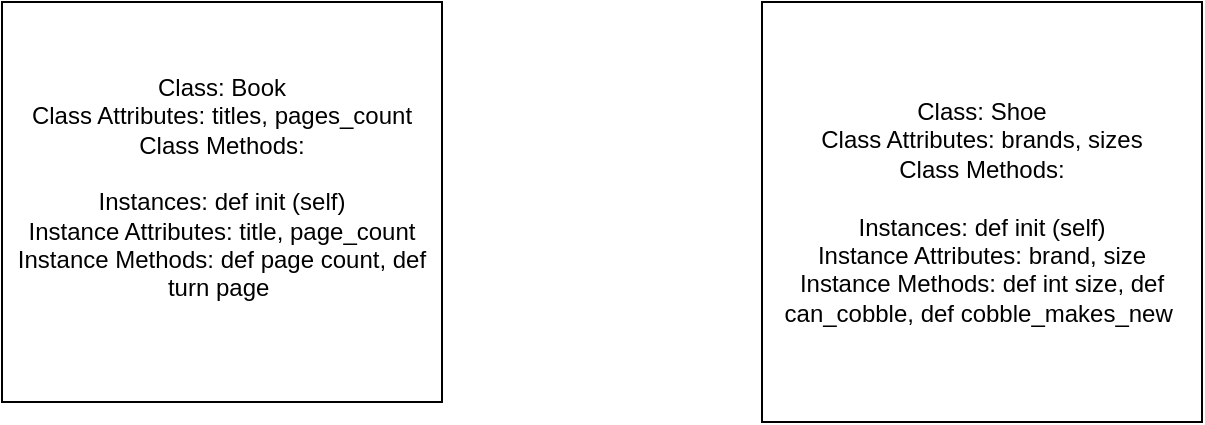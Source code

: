 <mxfile>
    <diagram id="SOgGE74uMFeEWkqgk0IQ" name="Page-1">
        <mxGraphModel dx="777" dy="834" grid="1" gridSize="10" guides="1" tooltips="1" connect="1" arrows="1" fold="1" page="1" pageScale="1" pageWidth="850" pageHeight="1100" math="0" shadow="0">
            <root>
                <mxCell id="0"/>
                <mxCell id="1" parent="0"/>
                <mxCell id="3" value="Class: Shoe&lt;br&gt;Class Attributes: brands, sizes&lt;br style=&quot;border-color: var(--border-color);&quot;&gt;Class Methods:&lt;br style=&quot;border-color: var(--border-color);&quot;&gt;&lt;br style=&quot;border-color: var(--border-color);&quot;&gt;Instances: def init (self)&lt;br style=&quot;border-color: var(--border-color);&quot;&gt;Instance Attributes: brand, size&lt;br style=&quot;border-color: var(--border-color);&quot;&gt;Instance Methods: def int size, def can_cobble, def cobble_makes_new&amp;nbsp;" style="whiteSpace=wrap;html=1;" vertex="1" parent="1">
                    <mxGeometry x="470" y="80" width="220" height="210" as="geometry"/>
                </mxCell>
                <mxCell id="5" value="&lt;br&gt;&lt;br&gt;Class: Book&lt;br&gt;Class Attributes: titles, pages_count&lt;br&gt;Class Methods:&lt;br&gt;&lt;br&gt;Instances: def init (self)&lt;br&gt;Instance Attributes: title, page_count&lt;br&gt;Instance Methods: def page count, def turn page&amp;nbsp;&lt;br&gt;&lt;br&gt;&amp;nbsp;&lt;br&gt;&amp;nbsp;" style="whiteSpace=wrap;html=1;" vertex="1" parent="1">
                    <mxGeometry x="90" y="80" width="220" height="200" as="geometry"/>
                </mxCell>
            </root>
        </mxGraphModel>
    </diagram>
</mxfile>